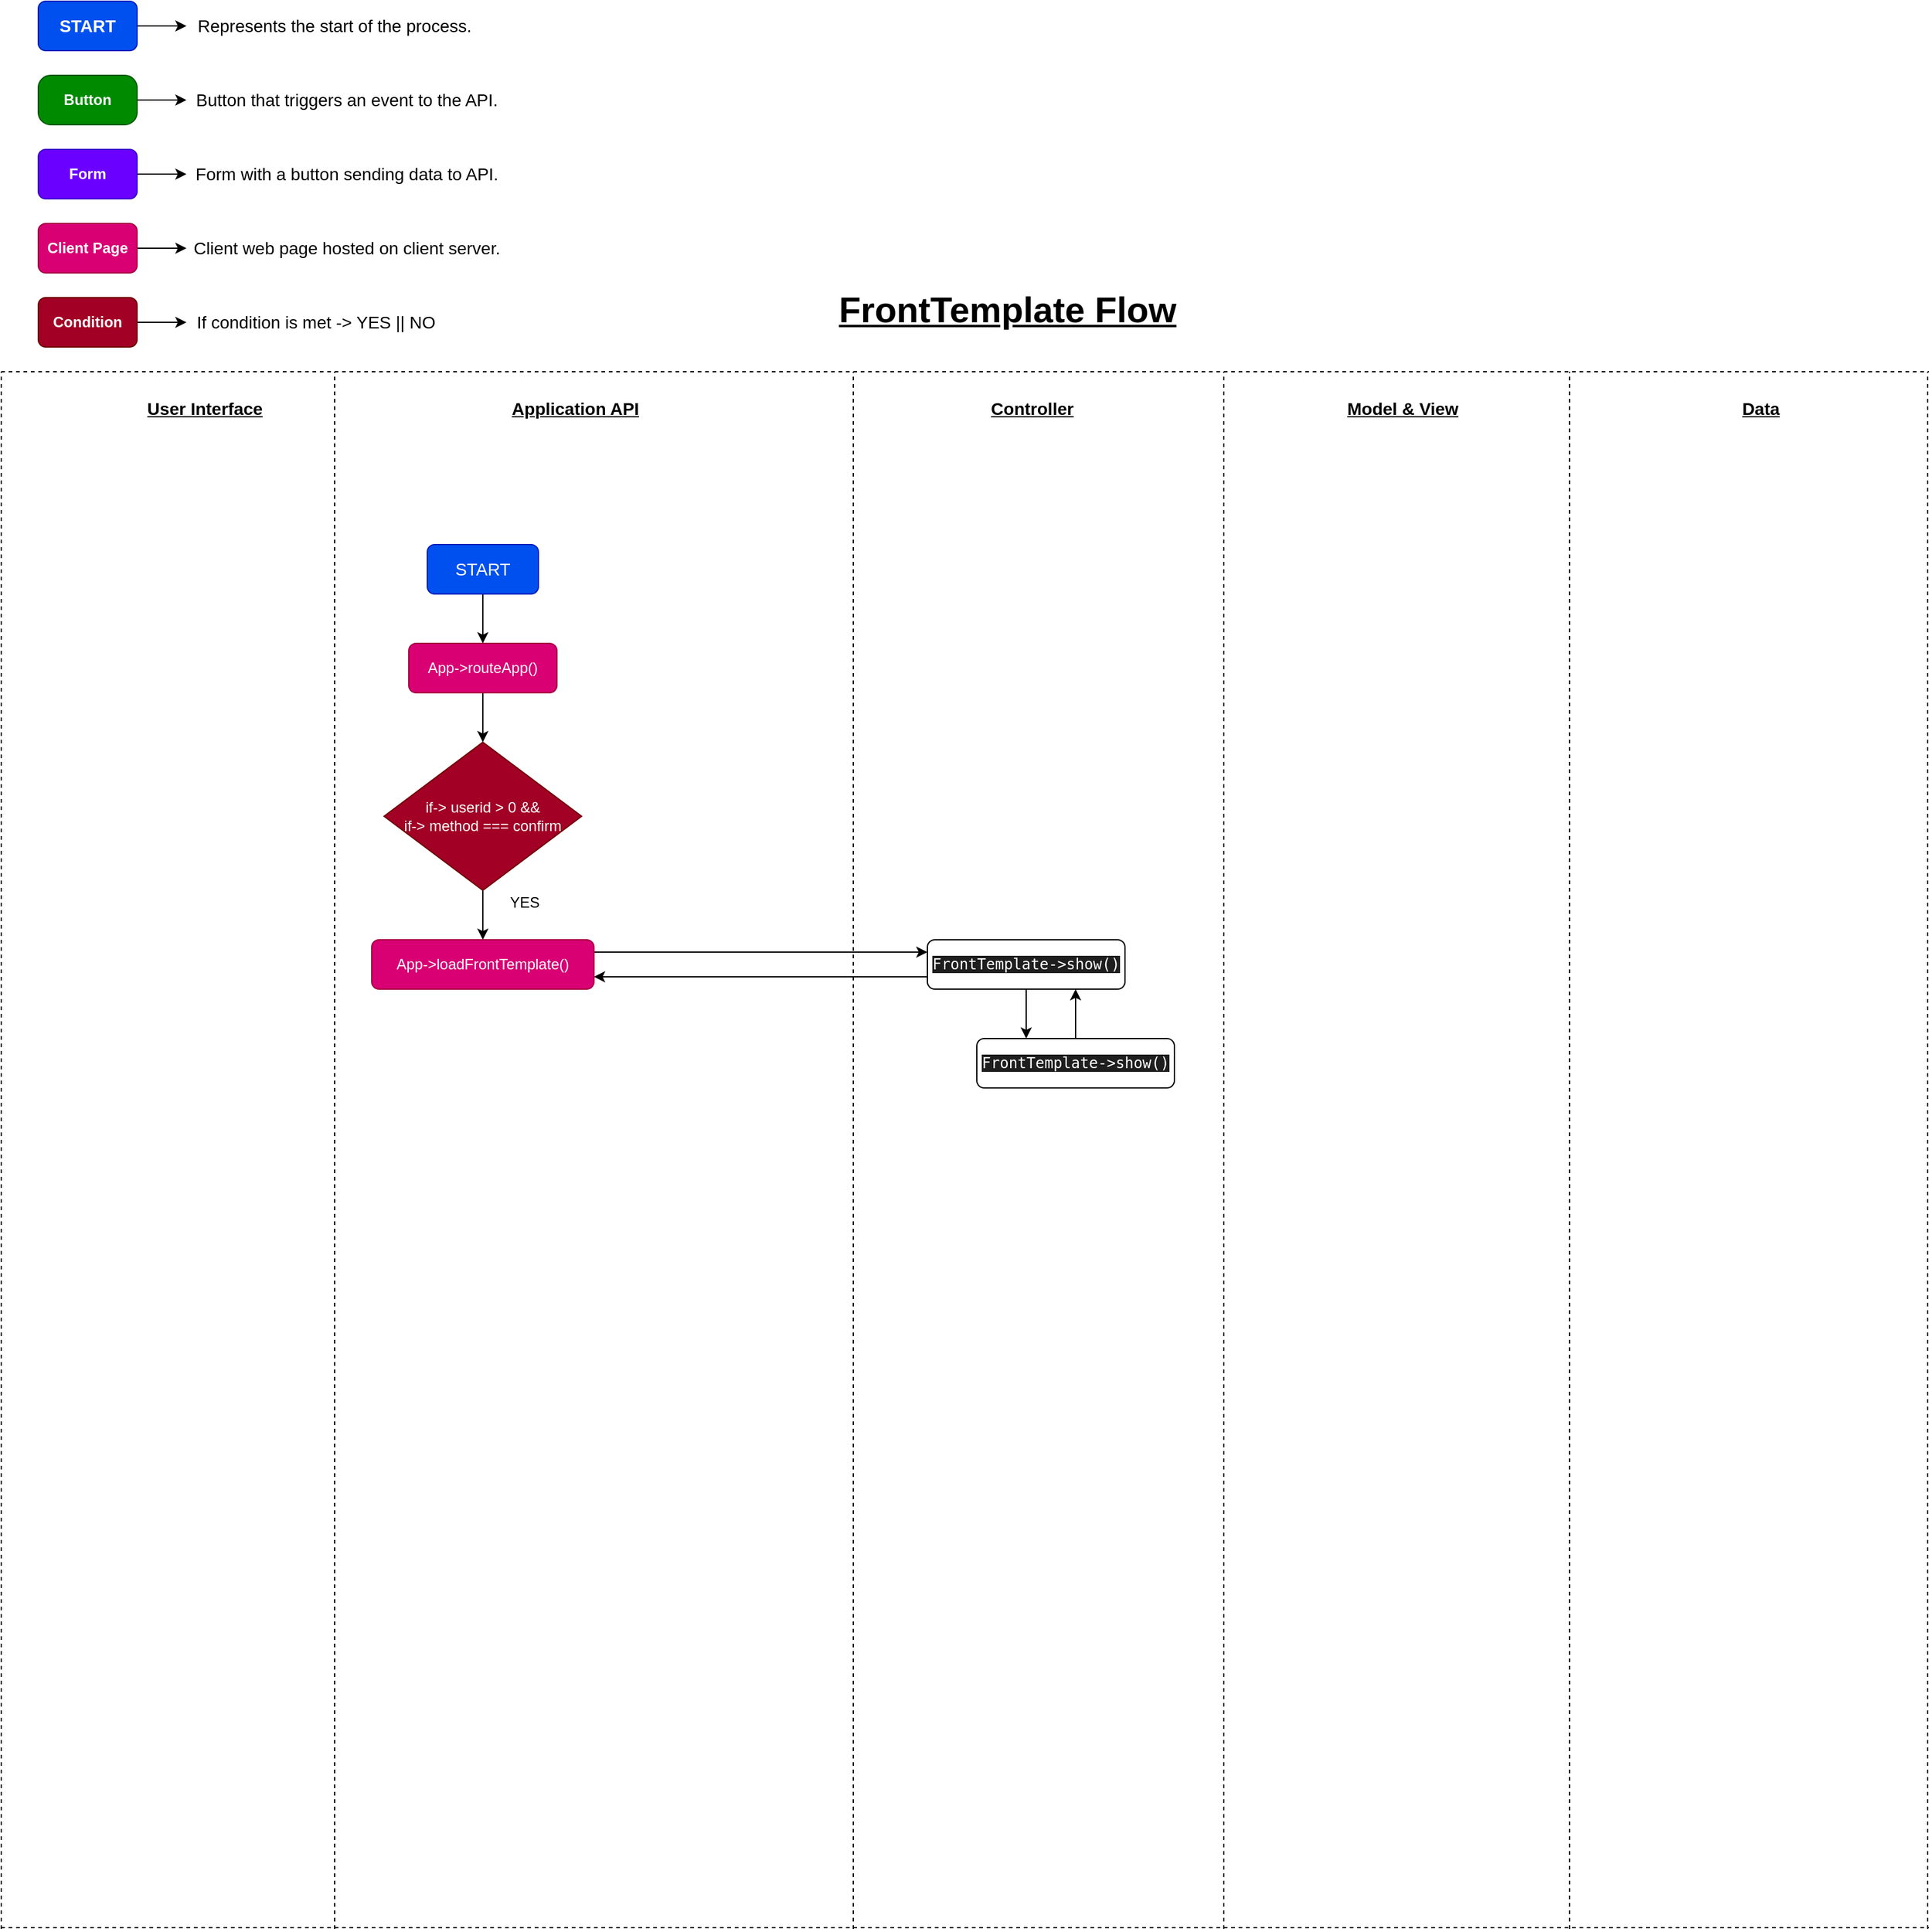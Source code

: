 <mxfile>
    <diagram id="GbZC39huhWopSkQaiafq" name="Page-1">
        <mxGraphModel dx="820" dy="1630" grid="1" gridSize="10" guides="1" tooltips="1" connect="1" arrows="1" fold="1" page="1" pageScale="1" pageWidth="827" pageHeight="1169" math="0" shadow="0">
            <root>
                <mxCell id="0"/>
                <mxCell id="1" parent="0"/>
                <mxCell id="2" value="&lt;u style=&quot;font-size: 29px&quot;&gt;&lt;b style=&quot;font-size: 29px&quot;&gt;&lt;font style=&quot;font-size: 29px&quot;&gt;FrontTemplate Flow&lt;/font&gt;&lt;/b&gt;&lt;/u&gt;" style="text;html=1;strokeColor=none;fillColor=none;align=center;verticalAlign=middle;whiteSpace=wrap;rounded=0;fontSize=29;" vertex="1" parent="1">
                    <mxGeometry x="650" y="-170" width="350" height="40" as="geometry"/>
                </mxCell>
                <mxCell id="4" style="edgeStyle=none;html=1;exitX=0.5;exitY=1;exitDx=0;exitDy=0;entryX=0.5;entryY=0;entryDx=0;entryDy=0;" edge="1" parent="1" source="5" target="53">
                    <mxGeometry relative="1" as="geometry">
                        <mxPoint x="400" y="200" as="targetPoint"/>
                    </mxGeometry>
                </mxCell>
                <mxCell id="5" value="App-&amp;gt;routeApp()" style="rounded=1;whiteSpace=wrap;html=1;fillColor=#d80073;strokeColor=#A50040;fontColor=#ffffff;" vertex="1" parent="1">
                    <mxGeometry x="340" y="120" width="120" height="40" as="geometry"/>
                </mxCell>
                <mxCell id="12" style="edgeStyle=none;html=1;exitX=0.5;exitY=1;exitDx=0;exitDy=0;entryX=0.5;entryY=0;entryDx=0;entryDy=0;fontSize=29;" edge="1" parent="1" target="52">
                    <mxGeometry relative="1" as="geometry">
                        <Array as="points">
                            <mxPoint x="400" y="140"/>
                            <mxPoint x="433" y="140"/>
                        </Array>
                        <mxPoint x="400" y="120" as="sourcePoint"/>
                    </mxGeometry>
                </mxCell>
                <mxCell id="16" style="edgeStyle=none;html=1;exitX=0;exitY=0.75;exitDx=0;exitDy=0;entryX=1;entryY=0.75;entryDx=0;entryDy=0;fontSize=29;" edge="1" parent="1" source="17" target="58">
                    <mxGeometry relative="1" as="geometry">
                        <mxPoint x="490" y="390" as="targetPoint"/>
                    </mxGeometry>
                </mxCell>
                <mxCell id="68" style="edgeStyle=none;html=1;exitX=0.5;exitY=1;exitDx=0;exitDy=0;entryX=0.25;entryY=0;entryDx=0;entryDy=0;" edge="1" parent="1" source="17" target="64">
                    <mxGeometry relative="1" as="geometry"/>
                </mxCell>
                <mxCell id="17" value="&lt;span style=&quot;font-family: &amp;#34;droid sans mono&amp;#34; , monospace , monospace , &amp;#34;droid sans fallback&amp;#34; ; background-color: rgb(30 , 30 , 30)&quot;&gt;FrontTemplate&lt;/span&gt;&lt;span style=&quot;background-color: rgb(30 , 30 , 30) ; font-family: &amp;#34;droid sans mono&amp;#34; , monospace , monospace , &amp;#34;droid sans fallback&amp;#34;&quot;&gt;-&amp;gt;show()&lt;/span&gt;&lt;span style=&quot;font-family: &amp;#34;droid sans mono&amp;#34; , monospace , monospace , &amp;#34;droid sans fallback&amp;#34; ; background-color: rgb(30 , 30 , 30)&quot;&gt;&lt;br&gt;&lt;/span&gt;" style="whiteSpace=wrap;html=1;rounded=1;fontColor=#FFFFFF;" vertex="1" parent="1">
                    <mxGeometry x="760" y="360" width="160" height="40" as="geometry"/>
                </mxCell>
                <mxCell id="22" value="User Interface" style="text;html=1;strokeColor=none;fillColor=none;align=center;verticalAlign=middle;whiteSpace=wrap;rounded=0;fontStyle=5;fontSize=14;" vertex="1" parent="1">
                    <mxGeometry x="100" y="-80" width="150" height="20" as="geometry"/>
                </mxCell>
                <mxCell id="23" style="edgeStyle=none;html=1;exitX=0.5;exitY=1;exitDx=0;exitDy=0;entryX=0.5;entryY=0;entryDx=0;entryDy=0;fontSize=14;" edge="1" parent="1" source="24" target="5">
                    <mxGeometry relative="1" as="geometry"/>
                </mxCell>
                <mxCell id="24" value="START" style="rounded=1;whiteSpace=wrap;html=1;fontSize=14;fillColor=#0050ef;strokeColor=#001DBC;fontColor=#ffffff;" vertex="1" parent="1">
                    <mxGeometry x="355" y="40" width="90" height="40" as="geometry"/>
                </mxCell>
                <mxCell id="27" value="Application API" style="text;html=1;strokeColor=none;fillColor=none;align=center;verticalAlign=middle;whiteSpace=wrap;rounded=0;fontStyle=5;fontSize=14;" vertex="1" parent="1">
                    <mxGeometry x="400" y="-80" width="150" height="20" as="geometry"/>
                </mxCell>
                <mxCell id="28" value="Controller" style="text;html=1;strokeColor=none;fillColor=none;align=center;verticalAlign=middle;whiteSpace=wrap;rounded=0;fontStyle=5;fontSize=14;" vertex="1" parent="1">
                    <mxGeometry x="770" y="-80" width="150" height="20" as="geometry"/>
                </mxCell>
                <mxCell id="29" value="Model &amp;amp; View" style="text;html=1;strokeColor=none;fillColor=none;align=center;verticalAlign=middle;whiteSpace=wrap;rounded=0;fontStyle=5;fontSize=14;" vertex="1" parent="1">
                    <mxGeometry x="1070" y="-80" width="150" height="20" as="geometry"/>
                </mxCell>
                <mxCell id="30" style="edgeStyle=none;html=1;exitX=1;exitY=0.5;exitDx=0;exitDy=0;entryX=0;entryY=0.5;entryDx=0;entryDy=0;fontSize=14;" edge="1" parent="1" source="31" target="37">
                    <mxGeometry relative="1" as="geometry"/>
                </mxCell>
                <mxCell id="31" value="Button" style="whiteSpace=wrap;html=1;rounded=1;fillColor=#008a00;strokeColor=#005700;fontColor=#ffffff;arcSize=25;fontStyle=1" vertex="1" parent="1">
                    <mxGeometry x="40" y="-340" width="80" height="40" as="geometry"/>
                </mxCell>
                <mxCell id="32" style="edgeStyle=none;html=1;exitX=1;exitY=0.5;exitDx=0;exitDy=0;entryX=0;entryY=0.5;entryDx=0;entryDy=0;fontSize=14;" edge="1" parent="1" source="33" target="36">
                    <mxGeometry relative="1" as="geometry"/>
                </mxCell>
                <mxCell id="33" value="START" style="rounded=1;whiteSpace=wrap;html=1;fontSize=14;fillColor=#0050ef;strokeColor=#001DBC;fontColor=#ffffff;fontStyle=1" vertex="1" parent="1">
                    <mxGeometry x="40" y="-400" width="80" height="40" as="geometry"/>
                </mxCell>
                <mxCell id="34" style="edgeStyle=none;html=1;exitX=1;exitY=0.5;exitDx=0;exitDy=0;entryX=0;entryY=0.5;entryDx=0;entryDy=0;fontSize=14;" edge="1" parent="1" source="35" target="38">
                    <mxGeometry relative="1" as="geometry"/>
                </mxCell>
                <mxCell id="35" value="Form" style="whiteSpace=wrap;html=1;rounded=1;fillColor=#6a00ff;strokeColor=#3700CC;fontColor=#ffffff;fontStyle=1" vertex="1" parent="1">
                    <mxGeometry x="40" y="-280" width="80" height="40" as="geometry"/>
                </mxCell>
                <mxCell id="36" value="&lt;span style=&quot;text-align: left&quot;&gt;Represents the start of the process.&lt;/span&gt;" style="text;html=1;strokeColor=none;fillColor=none;align=center;verticalAlign=middle;whiteSpace=wrap;rounded=0;fontSize=14;" vertex="1" parent="1">
                    <mxGeometry x="160" y="-400" width="240" height="40" as="geometry"/>
                </mxCell>
                <mxCell id="37" value="&lt;span style=&quot;text-align: left&quot;&gt;Button that triggers an event to the API.&lt;/span&gt;" style="text;html=1;strokeColor=none;fillColor=none;align=center;verticalAlign=middle;whiteSpace=wrap;rounded=0;fontSize=14;" vertex="1" parent="1">
                    <mxGeometry x="160" y="-340" width="260" height="40" as="geometry"/>
                </mxCell>
                <mxCell id="38" value="&lt;span style=&quot;text-align: left&quot;&gt;Form with a button sending data to API.&lt;/span&gt;" style="text;html=1;strokeColor=none;fillColor=none;align=center;verticalAlign=middle;whiteSpace=wrap;rounded=0;fontSize=14;" vertex="1" parent="1">
                    <mxGeometry x="160" y="-280" width="260" height="40" as="geometry"/>
                </mxCell>
                <mxCell id="39" style="edgeStyle=none;html=1;exitX=1;exitY=0.5;exitDx=0;exitDy=0;entryX=0;entryY=0.5;entryDx=0;entryDy=0;fontSize=29;" edge="1" parent="1" source="40" target="41">
                    <mxGeometry relative="1" as="geometry"/>
                </mxCell>
                <mxCell id="40" value="Client Page" style="rounded=1;whiteSpace=wrap;html=1;fillColor=#d80073;strokeColor=#A50040;fontColor=#ffffff;fontStyle=1" vertex="1" parent="1">
                    <mxGeometry x="40" y="-220" width="80" height="40" as="geometry"/>
                </mxCell>
                <mxCell id="41" value="&lt;span style=&quot;text-align: left&quot;&gt;Client web page hosted on client server.&lt;/span&gt;" style="text;html=1;strokeColor=none;fillColor=none;align=center;verticalAlign=middle;whiteSpace=wrap;rounded=0;fontSize=14;" vertex="1" parent="1">
                    <mxGeometry x="160" y="-220" width="260" height="40" as="geometry"/>
                </mxCell>
                <mxCell id="42" value="" style="endArrow=none;dashed=1;html=1;fontSize=29;" edge="1" parent="1">
                    <mxGeometry width="50" height="50" relative="1" as="geometry">
                        <mxPoint x="280" y="1161" as="sourcePoint"/>
                        <mxPoint x="280" y="-100" as="targetPoint"/>
                    </mxGeometry>
                </mxCell>
                <mxCell id="43" value="" style="endArrow=none;dashed=1;html=1;fontSize=29;" edge="1" parent="1">
                    <mxGeometry width="50" height="50" relative="1" as="geometry">
                        <mxPoint x="10" y="1161" as="sourcePoint"/>
                        <mxPoint x="10" y="-100" as="targetPoint"/>
                    </mxGeometry>
                </mxCell>
                <mxCell id="44" value="" style="endArrow=none;dashed=1;html=1;fontSize=29;" edge="1" parent="1">
                    <mxGeometry width="50" height="50" relative="1" as="geometry">
                        <mxPoint x="700" y="1161" as="sourcePoint"/>
                        <mxPoint x="700" y="-100" as="targetPoint"/>
                    </mxGeometry>
                </mxCell>
                <mxCell id="45" value="" style="endArrow=none;dashed=1;html=1;fontSize=29;" edge="1" parent="1">
                    <mxGeometry width="50" height="50" relative="1" as="geometry">
                        <mxPoint x="1000" y="1161" as="sourcePoint"/>
                        <mxPoint x="1000" y="-100" as="targetPoint"/>
                    </mxGeometry>
                </mxCell>
                <mxCell id="46" value="" style="endArrow=none;dashed=1;html=1;fontSize=29;" edge="1" parent="1">
                    <mxGeometry width="50" height="50" relative="1" as="geometry">
                        <mxPoint x="1280" y="1161" as="sourcePoint"/>
                        <mxPoint x="1280" y="-100" as="targetPoint"/>
                    </mxGeometry>
                </mxCell>
                <mxCell id="47" value="" style="endArrow=none;dashed=1;html=1;fontSize=29;" edge="1" parent="1">
                    <mxGeometry width="50" height="50" relative="1" as="geometry">
                        <mxPoint x="1570" y="1161" as="sourcePoint"/>
                        <mxPoint x="1570" y="-100" as="targetPoint"/>
                    </mxGeometry>
                </mxCell>
                <mxCell id="48" value="Data" style="text;html=1;strokeColor=none;fillColor=none;align=center;verticalAlign=middle;whiteSpace=wrap;rounded=0;fontStyle=5;fontSize=14;" vertex="1" parent="1">
                    <mxGeometry x="1360" y="-80" width="150" height="20" as="geometry"/>
                </mxCell>
                <mxCell id="49" value="" style="endArrow=none;dashed=1;html=1;fontSize=29;" edge="1" parent="1">
                    <mxGeometry width="50" height="50" relative="1" as="geometry">
                        <mxPoint x="10" y="-100" as="sourcePoint"/>
                        <mxPoint x="1571" y="-100" as="targetPoint"/>
                    </mxGeometry>
                </mxCell>
                <mxCell id="50" value="" style="endArrow=none;dashed=1;html=1;fontSize=29;" edge="1" parent="1">
                    <mxGeometry width="50" height="50" relative="1" as="geometry">
                        <mxPoint x="10" y="1160" as="sourcePoint"/>
                        <mxPoint x="1571" y="1160" as="targetPoint"/>
                    </mxGeometry>
                </mxCell>
                <mxCell id="51" style="edgeStyle=none;html=1;exitX=1;exitY=0.25;exitDx=0;exitDy=0;entryX=0;entryY=0.25;entryDx=0;entryDy=0;fontSize=29;" edge="1" parent="1" source="58" target="17">
                    <mxGeometry relative="1" as="geometry">
                        <mxPoint x="490" y="370" as="sourcePoint"/>
                    </mxGeometry>
                </mxCell>
                <mxCell id="59" style="edgeStyle=none;html=1;exitX=0.5;exitY=1;exitDx=0;exitDy=0;entryX=0.5;entryY=0;entryDx=0;entryDy=0;" edge="1" parent="1" source="53" target="58">
                    <mxGeometry relative="1" as="geometry"/>
                </mxCell>
                <mxCell id="53" value="if-&amp;gt; userid &amp;gt; 0 &amp;amp;&amp;amp;&lt;br&gt;if-&amp;gt; method === confirm" style="rhombus;whiteSpace=wrap;html=1;fillColor=#a20025;strokeColor=#6F0000;fontColor=#ffffff;" vertex="1" parent="1">
                    <mxGeometry x="320" y="200" width="160" height="120" as="geometry"/>
                </mxCell>
                <mxCell id="58" value="App-&amp;gt;loadFrontTemplate()" style="rounded=1;whiteSpace=wrap;html=1;fillColor=#d80073;strokeColor=#A50040;fontColor=#ffffff;" vertex="1" parent="1">
                    <mxGeometry x="310" y="360" width="180" height="40" as="geometry"/>
                </mxCell>
                <mxCell id="60" style="edgeStyle=none;html=1;exitX=1;exitY=0.5;exitDx=0;exitDy=0;entryX=0;entryY=0.5;entryDx=0;entryDy=0;fontSize=29;" edge="1" parent="1" source="61" target="62">
                    <mxGeometry relative="1" as="geometry"/>
                </mxCell>
                <mxCell id="61" value="Condition" style="rounded=1;whiteSpace=wrap;html=1;fillColor=#a20025;strokeColor=#6F0000;fontColor=#ffffff;fontStyle=1" vertex="1" parent="1">
                    <mxGeometry x="40" y="-160" width="80" height="40" as="geometry"/>
                </mxCell>
                <mxCell id="62" value="&lt;span&gt;If condition is met -&amp;gt; YES || NO&lt;/span&gt;" style="text;html=1;strokeColor=none;fillColor=none;align=center;verticalAlign=middle;whiteSpace=wrap;rounded=0;fontSize=14;" vertex="1" parent="1">
                    <mxGeometry x="160" y="-160" width="210" height="40" as="geometry"/>
                </mxCell>
                <mxCell id="63" value="YES" style="text;html=1;strokeColor=none;fillColor=none;align=center;verticalAlign=middle;whiteSpace=wrap;rounded=0;" vertex="1" parent="1">
                    <mxGeometry x="414" y="320" width="40" height="20" as="geometry"/>
                </mxCell>
                <mxCell id="69" style="edgeStyle=none;html=1;exitX=0.5;exitY=0;exitDx=0;exitDy=0;entryX=0.75;entryY=1;entryDx=0;entryDy=0;" edge="1" parent="1" source="64" target="17">
                    <mxGeometry relative="1" as="geometry"/>
                </mxCell>
                <mxCell id="64" value="&lt;span style=&quot;font-family: &amp;#34;droid sans mono&amp;#34; , monospace , monospace , &amp;#34;droid sans fallback&amp;#34; ; background-color: rgb(30 , 30 , 30)&quot;&gt;FrontTemplate&lt;/span&gt;&lt;span style=&quot;background-color: rgb(30 , 30 , 30) ; font-family: &amp;#34;droid sans mono&amp;#34; , monospace , monospace , &amp;#34;droid sans fallback&amp;#34;&quot;&gt;-&amp;gt;show()&lt;/span&gt;&lt;span style=&quot;font-family: &amp;#34;droid sans mono&amp;#34; , monospace , monospace , &amp;#34;droid sans fallback&amp;#34; ; background-color: rgb(30 , 30 , 30)&quot;&gt;&lt;br&gt;&lt;/span&gt;" style="whiteSpace=wrap;html=1;rounded=1;fontColor=#FFFFFF;" vertex="1" parent="1">
                    <mxGeometry x="800" y="440" width="160" height="40" as="geometry"/>
                </mxCell>
            </root>
        </mxGraphModel>
    </diagram>
</mxfile>